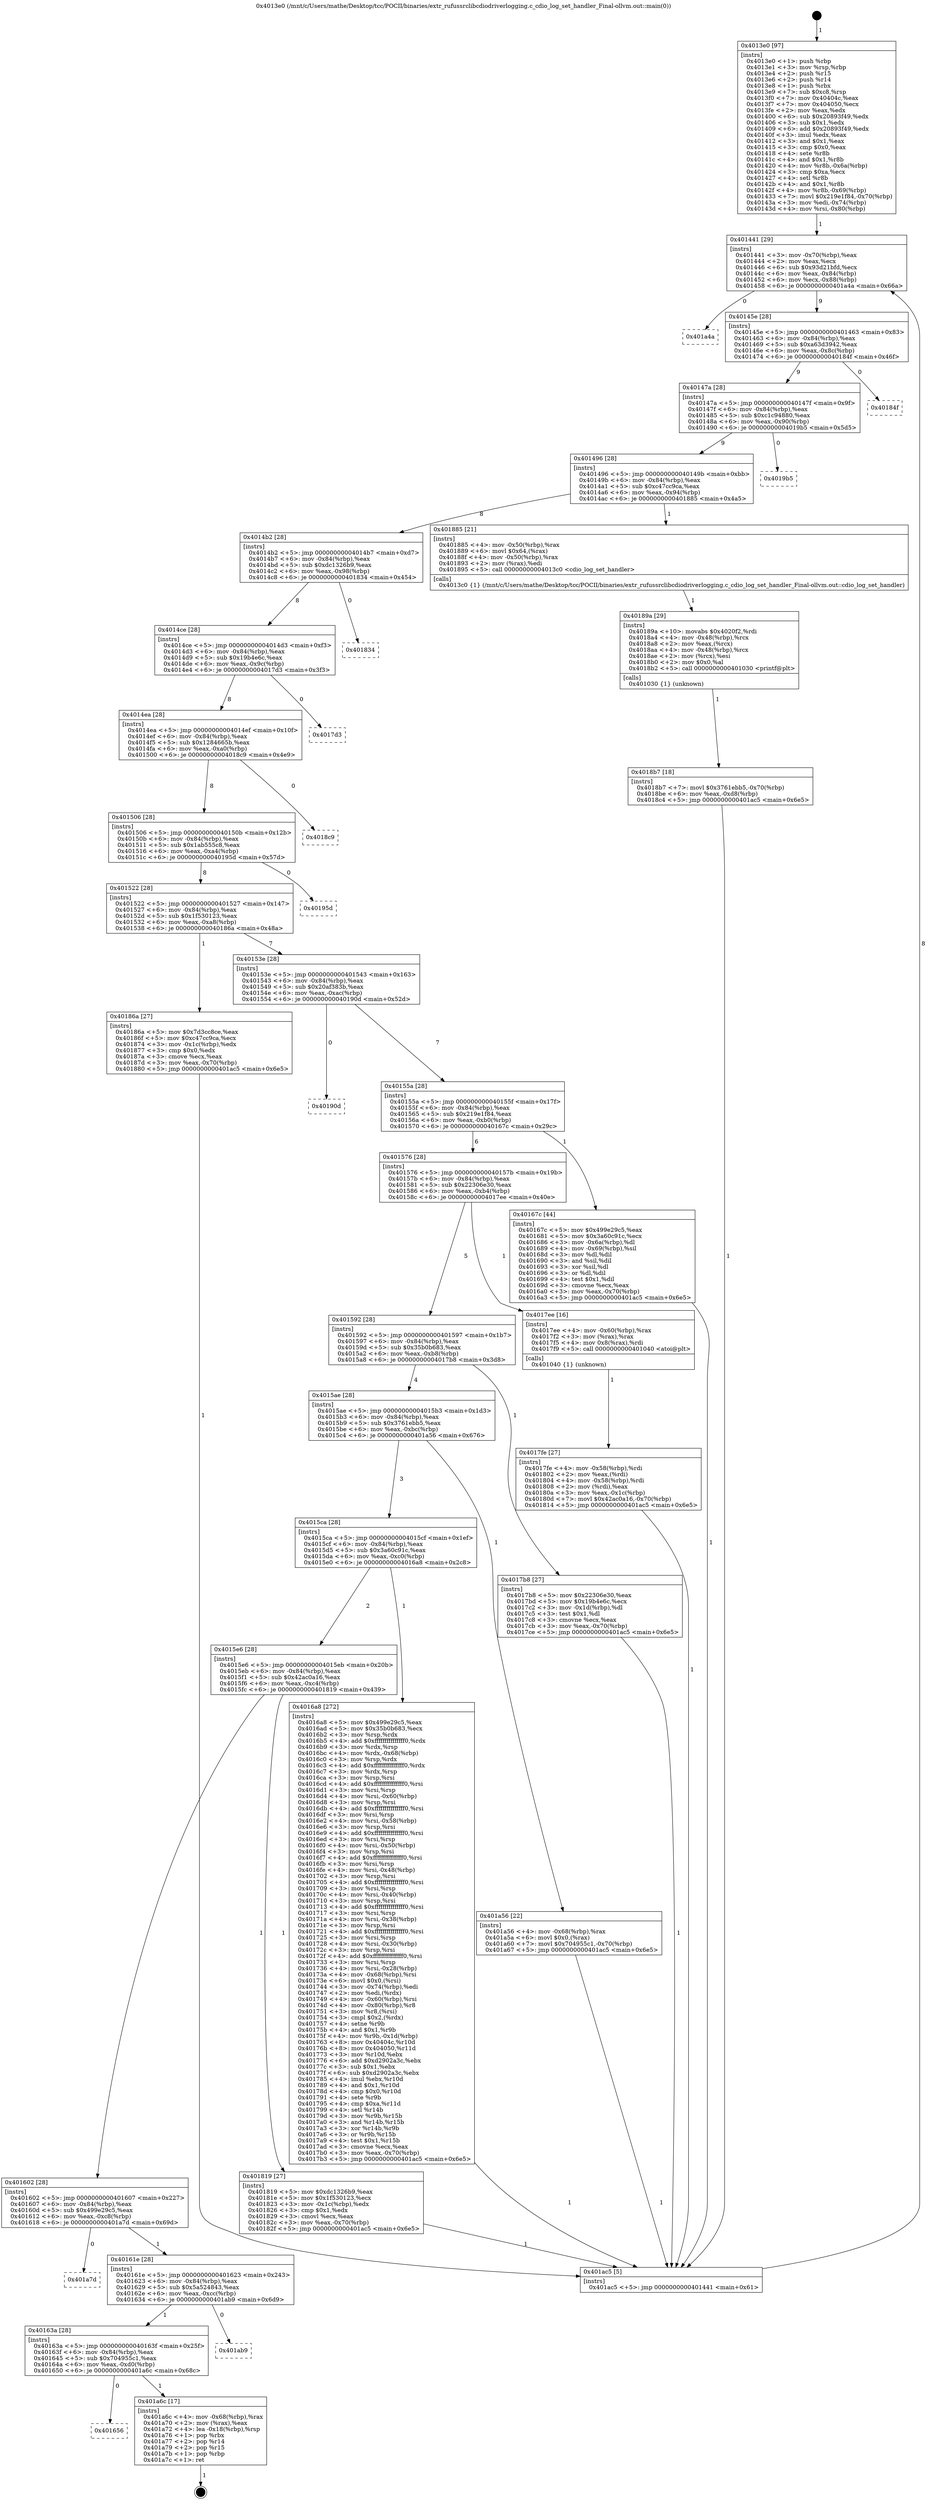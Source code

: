 digraph "0x4013e0" {
  label = "0x4013e0 (/mnt/c/Users/mathe/Desktop/tcc/POCII/binaries/extr_rufussrclibcdiodriverlogging.c_cdio_log_set_handler_Final-ollvm.out::main(0))"
  labelloc = "t"
  node[shape=record]

  Entry [label="",width=0.3,height=0.3,shape=circle,fillcolor=black,style=filled]
  "0x401441" [label="{
     0x401441 [29]\l
     | [instrs]\l
     &nbsp;&nbsp;0x401441 \<+3\>: mov -0x70(%rbp),%eax\l
     &nbsp;&nbsp;0x401444 \<+2\>: mov %eax,%ecx\l
     &nbsp;&nbsp;0x401446 \<+6\>: sub $0x93d21bfd,%ecx\l
     &nbsp;&nbsp;0x40144c \<+6\>: mov %eax,-0x84(%rbp)\l
     &nbsp;&nbsp;0x401452 \<+6\>: mov %ecx,-0x88(%rbp)\l
     &nbsp;&nbsp;0x401458 \<+6\>: je 0000000000401a4a \<main+0x66a\>\l
  }"]
  "0x401a4a" [label="{
     0x401a4a\l
  }", style=dashed]
  "0x40145e" [label="{
     0x40145e [28]\l
     | [instrs]\l
     &nbsp;&nbsp;0x40145e \<+5\>: jmp 0000000000401463 \<main+0x83\>\l
     &nbsp;&nbsp;0x401463 \<+6\>: mov -0x84(%rbp),%eax\l
     &nbsp;&nbsp;0x401469 \<+5\>: sub $0xa63d3942,%eax\l
     &nbsp;&nbsp;0x40146e \<+6\>: mov %eax,-0x8c(%rbp)\l
     &nbsp;&nbsp;0x401474 \<+6\>: je 000000000040184f \<main+0x46f\>\l
  }"]
  Exit [label="",width=0.3,height=0.3,shape=circle,fillcolor=black,style=filled,peripheries=2]
  "0x40184f" [label="{
     0x40184f\l
  }", style=dashed]
  "0x40147a" [label="{
     0x40147a [28]\l
     | [instrs]\l
     &nbsp;&nbsp;0x40147a \<+5\>: jmp 000000000040147f \<main+0x9f\>\l
     &nbsp;&nbsp;0x40147f \<+6\>: mov -0x84(%rbp),%eax\l
     &nbsp;&nbsp;0x401485 \<+5\>: sub $0xc1c94880,%eax\l
     &nbsp;&nbsp;0x40148a \<+6\>: mov %eax,-0x90(%rbp)\l
     &nbsp;&nbsp;0x401490 \<+6\>: je 00000000004019b5 \<main+0x5d5\>\l
  }"]
  "0x401656" [label="{
     0x401656\l
  }", style=dashed]
  "0x4019b5" [label="{
     0x4019b5\l
  }", style=dashed]
  "0x401496" [label="{
     0x401496 [28]\l
     | [instrs]\l
     &nbsp;&nbsp;0x401496 \<+5\>: jmp 000000000040149b \<main+0xbb\>\l
     &nbsp;&nbsp;0x40149b \<+6\>: mov -0x84(%rbp),%eax\l
     &nbsp;&nbsp;0x4014a1 \<+5\>: sub $0xc47cc9ca,%eax\l
     &nbsp;&nbsp;0x4014a6 \<+6\>: mov %eax,-0x94(%rbp)\l
     &nbsp;&nbsp;0x4014ac \<+6\>: je 0000000000401885 \<main+0x4a5\>\l
  }"]
  "0x401a6c" [label="{
     0x401a6c [17]\l
     | [instrs]\l
     &nbsp;&nbsp;0x401a6c \<+4\>: mov -0x68(%rbp),%rax\l
     &nbsp;&nbsp;0x401a70 \<+2\>: mov (%rax),%eax\l
     &nbsp;&nbsp;0x401a72 \<+4\>: lea -0x18(%rbp),%rsp\l
     &nbsp;&nbsp;0x401a76 \<+1\>: pop %rbx\l
     &nbsp;&nbsp;0x401a77 \<+2\>: pop %r14\l
     &nbsp;&nbsp;0x401a79 \<+2\>: pop %r15\l
     &nbsp;&nbsp;0x401a7b \<+1\>: pop %rbp\l
     &nbsp;&nbsp;0x401a7c \<+1\>: ret\l
  }"]
  "0x401885" [label="{
     0x401885 [21]\l
     | [instrs]\l
     &nbsp;&nbsp;0x401885 \<+4\>: mov -0x50(%rbp),%rax\l
     &nbsp;&nbsp;0x401889 \<+6\>: movl $0x64,(%rax)\l
     &nbsp;&nbsp;0x40188f \<+4\>: mov -0x50(%rbp),%rax\l
     &nbsp;&nbsp;0x401893 \<+2\>: mov (%rax),%edi\l
     &nbsp;&nbsp;0x401895 \<+5\>: call 00000000004013c0 \<cdio_log_set_handler\>\l
     | [calls]\l
     &nbsp;&nbsp;0x4013c0 \{1\} (/mnt/c/Users/mathe/Desktop/tcc/POCII/binaries/extr_rufussrclibcdiodriverlogging.c_cdio_log_set_handler_Final-ollvm.out::cdio_log_set_handler)\l
  }"]
  "0x4014b2" [label="{
     0x4014b2 [28]\l
     | [instrs]\l
     &nbsp;&nbsp;0x4014b2 \<+5\>: jmp 00000000004014b7 \<main+0xd7\>\l
     &nbsp;&nbsp;0x4014b7 \<+6\>: mov -0x84(%rbp),%eax\l
     &nbsp;&nbsp;0x4014bd \<+5\>: sub $0xdc1326b9,%eax\l
     &nbsp;&nbsp;0x4014c2 \<+6\>: mov %eax,-0x98(%rbp)\l
     &nbsp;&nbsp;0x4014c8 \<+6\>: je 0000000000401834 \<main+0x454\>\l
  }"]
  "0x40163a" [label="{
     0x40163a [28]\l
     | [instrs]\l
     &nbsp;&nbsp;0x40163a \<+5\>: jmp 000000000040163f \<main+0x25f\>\l
     &nbsp;&nbsp;0x40163f \<+6\>: mov -0x84(%rbp),%eax\l
     &nbsp;&nbsp;0x401645 \<+5\>: sub $0x704955c1,%eax\l
     &nbsp;&nbsp;0x40164a \<+6\>: mov %eax,-0xd0(%rbp)\l
     &nbsp;&nbsp;0x401650 \<+6\>: je 0000000000401a6c \<main+0x68c\>\l
  }"]
  "0x401834" [label="{
     0x401834\l
  }", style=dashed]
  "0x4014ce" [label="{
     0x4014ce [28]\l
     | [instrs]\l
     &nbsp;&nbsp;0x4014ce \<+5\>: jmp 00000000004014d3 \<main+0xf3\>\l
     &nbsp;&nbsp;0x4014d3 \<+6\>: mov -0x84(%rbp),%eax\l
     &nbsp;&nbsp;0x4014d9 \<+5\>: sub $0x19b4e6c,%eax\l
     &nbsp;&nbsp;0x4014de \<+6\>: mov %eax,-0x9c(%rbp)\l
     &nbsp;&nbsp;0x4014e4 \<+6\>: je 00000000004017d3 \<main+0x3f3\>\l
  }"]
  "0x401ab9" [label="{
     0x401ab9\l
  }", style=dashed]
  "0x4017d3" [label="{
     0x4017d3\l
  }", style=dashed]
  "0x4014ea" [label="{
     0x4014ea [28]\l
     | [instrs]\l
     &nbsp;&nbsp;0x4014ea \<+5\>: jmp 00000000004014ef \<main+0x10f\>\l
     &nbsp;&nbsp;0x4014ef \<+6\>: mov -0x84(%rbp),%eax\l
     &nbsp;&nbsp;0x4014f5 \<+5\>: sub $0x1284665b,%eax\l
     &nbsp;&nbsp;0x4014fa \<+6\>: mov %eax,-0xa0(%rbp)\l
     &nbsp;&nbsp;0x401500 \<+6\>: je 00000000004018c9 \<main+0x4e9\>\l
  }"]
  "0x40161e" [label="{
     0x40161e [28]\l
     | [instrs]\l
     &nbsp;&nbsp;0x40161e \<+5\>: jmp 0000000000401623 \<main+0x243\>\l
     &nbsp;&nbsp;0x401623 \<+6\>: mov -0x84(%rbp),%eax\l
     &nbsp;&nbsp;0x401629 \<+5\>: sub $0x5a524843,%eax\l
     &nbsp;&nbsp;0x40162e \<+6\>: mov %eax,-0xcc(%rbp)\l
     &nbsp;&nbsp;0x401634 \<+6\>: je 0000000000401ab9 \<main+0x6d9\>\l
  }"]
  "0x4018c9" [label="{
     0x4018c9\l
  }", style=dashed]
  "0x401506" [label="{
     0x401506 [28]\l
     | [instrs]\l
     &nbsp;&nbsp;0x401506 \<+5\>: jmp 000000000040150b \<main+0x12b\>\l
     &nbsp;&nbsp;0x40150b \<+6\>: mov -0x84(%rbp),%eax\l
     &nbsp;&nbsp;0x401511 \<+5\>: sub $0x1ab555c8,%eax\l
     &nbsp;&nbsp;0x401516 \<+6\>: mov %eax,-0xa4(%rbp)\l
     &nbsp;&nbsp;0x40151c \<+6\>: je 000000000040195d \<main+0x57d\>\l
  }"]
  "0x401a7d" [label="{
     0x401a7d\l
  }", style=dashed]
  "0x40195d" [label="{
     0x40195d\l
  }", style=dashed]
  "0x401522" [label="{
     0x401522 [28]\l
     | [instrs]\l
     &nbsp;&nbsp;0x401522 \<+5\>: jmp 0000000000401527 \<main+0x147\>\l
     &nbsp;&nbsp;0x401527 \<+6\>: mov -0x84(%rbp),%eax\l
     &nbsp;&nbsp;0x40152d \<+5\>: sub $0x1f530123,%eax\l
     &nbsp;&nbsp;0x401532 \<+6\>: mov %eax,-0xa8(%rbp)\l
     &nbsp;&nbsp;0x401538 \<+6\>: je 000000000040186a \<main+0x48a\>\l
  }"]
  "0x4018b7" [label="{
     0x4018b7 [18]\l
     | [instrs]\l
     &nbsp;&nbsp;0x4018b7 \<+7\>: movl $0x3761ebb5,-0x70(%rbp)\l
     &nbsp;&nbsp;0x4018be \<+6\>: mov %eax,-0xd8(%rbp)\l
     &nbsp;&nbsp;0x4018c4 \<+5\>: jmp 0000000000401ac5 \<main+0x6e5\>\l
  }"]
  "0x40186a" [label="{
     0x40186a [27]\l
     | [instrs]\l
     &nbsp;&nbsp;0x40186a \<+5\>: mov $0x7d3cc8ce,%eax\l
     &nbsp;&nbsp;0x40186f \<+5\>: mov $0xc47cc9ca,%ecx\l
     &nbsp;&nbsp;0x401874 \<+3\>: mov -0x1c(%rbp),%edx\l
     &nbsp;&nbsp;0x401877 \<+3\>: cmp $0x0,%edx\l
     &nbsp;&nbsp;0x40187a \<+3\>: cmove %ecx,%eax\l
     &nbsp;&nbsp;0x40187d \<+3\>: mov %eax,-0x70(%rbp)\l
     &nbsp;&nbsp;0x401880 \<+5\>: jmp 0000000000401ac5 \<main+0x6e5\>\l
  }"]
  "0x40153e" [label="{
     0x40153e [28]\l
     | [instrs]\l
     &nbsp;&nbsp;0x40153e \<+5\>: jmp 0000000000401543 \<main+0x163\>\l
     &nbsp;&nbsp;0x401543 \<+6\>: mov -0x84(%rbp),%eax\l
     &nbsp;&nbsp;0x401549 \<+5\>: sub $0x20af383b,%eax\l
     &nbsp;&nbsp;0x40154e \<+6\>: mov %eax,-0xac(%rbp)\l
     &nbsp;&nbsp;0x401554 \<+6\>: je 000000000040190d \<main+0x52d\>\l
  }"]
  "0x40189a" [label="{
     0x40189a [29]\l
     | [instrs]\l
     &nbsp;&nbsp;0x40189a \<+10\>: movabs $0x4020f2,%rdi\l
     &nbsp;&nbsp;0x4018a4 \<+4\>: mov -0x48(%rbp),%rcx\l
     &nbsp;&nbsp;0x4018a8 \<+2\>: mov %eax,(%rcx)\l
     &nbsp;&nbsp;0x4018aa \<+4\>: mov -0x48(%rbp),%rcx\l
     &nbsp;&nbsp;0x4018ae \<+2\>: mov (%rcx),%esi\l
     &nbsp;&nbsp;0x4018b0 \<+2\>: mov $0x0,%al\l
     &nbsp;&nbsp;0x4018b2 \<+5\>: call 0000000000401030 \<printf@plt\>\l
     | [calls]\l
     &nbsp;&nbsp;0x401030 \{1\} (unknown)\l
  }"]
  "0x40190d" [label="{
     0x40190d\l
  }", style=dashed]
  "0x40155a" [label="{
     0x40155a [28]\l
     | [instrs]\l
     &nbsp;&nbsp;0x40155a \<+5\>: jmp 000000000040155f \<main+0x17f\>\l
     &nbsp;&nbsp;0x40155f \<+6\>: mov -0x84(%rbp),%eax\l
     &nbsp;&nbsp;0x401565 \<+5\>: sub $0x219e1f84,%eax\l
     &nbsp;&nbsp;0x40156a \<+6\>: mov %eax,-0xb0(%rbp)\l
     &nbsp;&nbsp;0x401570 \<+6\>: je 000000000040167c \<main+0x29c\>\l
  }"]
  "0x401602" [label="{
     0x401602 [28]\l
     | [instrs]\l
     &nbsp;&nbsp;0x401602 \<+5\>: jmp 0000000000401607 \<main+0x227\>\l
     &nbsp;&nbsp;0x401607 \<+6\>: mov -0x84(%rbp),%eax\l
     &nbsp;&nbsp;0x40160d \<+5\>: sub $0x499e29c5,%eax\l
     &nbsp;&nbsp;0x401612 \<+6\>: mov %eax,-0xc8(%rbp)\l
     &nbsp;&nbsp;0x401618 \<+6\>: je 0000000000401a7d \<main+0x69d\>\l
  }"]
  "0x40167c" [label="{
     0x40167c [44]\l
     | [instrs]\l
     &nbsp;&nbsp;0x40167c \<+5\>: mov $0x499e29c5,%eax\l
     &nbsp;&nbsp;0x401681 \<+5\>: mov $0x3a60c91c,%ecx\l
     &nbsp;&nbsp;0x401686 \<+3\>: mov -0x6a(%rbp),%dl\l
     &nbsp;&nbsp;0x401689 \<+4\>: mov -0x69(%rbp),%sil\l
     &nbsp;&nbsp;0x40168d \<+3\>: mov %dl,%dil\l
     &nbsp;&nbsp;0x401690 \<+3\>: and %sil,%dil\l
     &nbsp;&nbsp;0x401693 \<+3\>: xor %sil,%dl\l
     &nbsp;&nbsp;0x401696 \<+3\>: or %dl,%dil\l
     &nbsp;&nbsp;0x401699 \<+4\>: test $0x1,%dil\l
     &nbsp;&nbsp;0x40169d \<+3\>: cmovne %ecx,%eax\l
     &nbsp;&nbsp;0x4016a0 \<+3\>: mov %eax,-0x70(%rbp)\l
     &nbsp;&nbsp;0x4016a3 \<+5\>: jmp 0000000000401ac5 \<main+0x6e5\>\l
  }"]
  "0x401576" [label="{
     0x401576 [28]\l
     | [instrs]\l
     &nbsp;&nbsp;0x401576 \<+5\>: jmp 000000000040157b \<main+0x19b\>\l
     &nbsp;&nbsp;0x40157b \<+6\>: mov -0x84(%rbp),%eax\l
     &nbsp;&nbsp;0x401581 \<+5\>: sub $0x22306e30,%eax\l
     &nbsp;&nbsp;0x401586 \<+6\>: mov %eax,-0xb4(%rbp)\l
     &nbsp;&nbsp;0x40158c \<+6\>: je 00000000004017ee \<main+0x40e\>\l
  }"]
  "0x401ac5" [label="{
     0x401ac5 [5]\l
     | [instrs]\l
     &nbsp;&nbsp;0x401ac5 \<+5\>: jmp 0000000000401441 \<main+0x61\>\l
  }"]
  "0x4013e0" [label="{
     0x4013e0 [97]\l
     | [instrs]\l
     &nbsp;&nbsp;0x4013e0 \<+1\>: push %rbp\l
     &nbsp;&nbsp;0x4013e1 \<+3\>: mov %rsp,%rbp\l
     &nbsp;&nbsp;0x4013e4 \<+2\>: push %r15\l
     &nbsp;&nbsp;0x4013e6 \<+2\>: push %r14\l
     &nbsp;&nbsp;0x4013e8 \<+1\>: push %rbx\l
     &nbsp;&nbsp;0x4013e9 \<+7\>: sub $0xc8,%rsp\l
     &nbsp;&nbsp;0x4013f0 \<+7\>: mov 0x40404c,%eax\l
     &nbsp;&nbsp;0x4013f7 \<+7\>: mov 0x404050,%ecx\l
     &nbsp;&nbsp;0x4013fe \<+2\>: mov %eax,%edx\l
     &nbsp;&nbsp;0x401400 \<+6\>: sub $0x20893f49,%edx\l
     &nbsp;&nbsp;0x401406 \<+3\>: sub $0x1,%edx\l
     &nbsp;&nbsp;0x401409 \<+6\>: add $0x20893f49,%edx\l
     &nbsp;&nbsp;0x40140f \<+3\>: imul %edx,%eax\l
     &nbsp;&nbsp;0x401412 \<+3\>: and $0x1,%eax\l
     &nbsp;&nbsp;0x401415 \<+3\>: cmp $0x0,%eax\l
     &nbsp;&nbsp;0x401418 \<+4\>: sete %r8b\l
     &nbsp;&nbsp;0x40141c \<+4\>: and $0x1,%r8b\l
     &nbsp;&nbsp;0x401420 \<+4\>: mov %r8b,-0x6a(%rbp)\l
     &nbsp;&nbsp;0x401424 \<+3\>: cmp $0xa,%ecx\l
     &nbsp;&nbsp;0x401427 \<+4\>: setl %r8b\l
     &nbsp;&nbsp;0x40142b \<+4\>: and $0x1,%r8b\l
     &nbsp;&nbsp;0x40142f \<+4\>: mov %r8b,-0x69(%rbp)\l
     &nbsp;&nbsp;0x401433 \<+7\>: movl $0x219e1f84,-0x70(%rbp)\l
     &nbsp;&nbsp;0x40143a \<+3\>: mov %edi,-0x74(%rbp)\l
     &nbsp;&nbsp;0x40143d \<+4\>: mov %rsi,-0x80(%rbp)\l
  }"]
  "0x401819" [label="{
     0x401819 [27]\l
     | [instrs]\l
     &nbsp;&nbsp;0x401819 \<+5\>: mov $0xdc1326b9,%eax\l
     &nbsp;&nbsp;0x40181e \<+5\>: mov $0x1f530123,%ecx\l
     &nbsp;&nbsp;0x401823 \<+3\>: mov -0x1c(%rbp),%edx\l
     &nbsp;&nbsp;0x401826 \<+3\>: cmp $0x1,%edx\l
     &nbsp;&nbsp;0x401829 \<+3\>: cmovl %ecx,%eax\l
     &nbsp;&nbsp;0x40182c \<+3\>: mov %eax,-0x70(%rbp)\l
     &nbsp;&nbsp;0x40182f \<+5\>: jmp 0000000000401ac5 \<main+0x6e5\>\l
  }"]
  "0x4017ee" [label="{
     0x4017ee [16]\l
     | [instrs]\l
     &nbsp;&nbsp;0x4017ee \<+4\>: mov -0x60(%rbp),%rax\l
     &nbsp;&nbsp;0x4017f2 \<+3\>: mov (%rax),%rax\l
     &nbsp;&nbsp;0x4017f5 \<+4\>: mov 0x8(%rax),%rdi\l
     &nbsp;&nbsp;0x4017f9 \<+5\>: call 0000000000401040 \<atoi@plt\>\l
     | [calls]\l
     &nbsp;&nbsp;0x401040 \{1\} (unknown)\l
  }"]
  "0x401592" [label="{
     0x401592 [28]\l
     | [instrs]\l
     &nbsp;&nbsp;0x401592 \<+5\>: jmp 0000000000401597 \<main+0x1b7\>\l
     &nbsp;&nbsp;0x401597 \<+6\>: mov -0x84(%rbp),%eax\l
     &nbsp;&nbsp;0x40159d \<+5\>: sub $0x35b0b683,%eax\l
     &nbsp;&nbsp;0x4015a2 \<+6\>: mov %eax,-0xb8(%rbp)\l
     &nbsp;&nbsp;0x4015a8 \<+6\>: je 00000000004017b8 \<main+0x3d8\>\l
  }"]
  "0x4017fe" [label="{
     0x4017fe [27]\l
     | [instrs]\l
     &nbsp;&nbsp;0x4017fe \<+4\>: mov -0x58(%rbp),%rdi\l
     &nbsp;&nbsp;0x401802 \<+2\>: mov %eax,(%rdi)\l
     &nbsp;&nbsp;0x401804 \<+4\>: mov -0x58(%rbp),%rdi\l
     &nbsp;&nbsp;0x401808 \<+2\>: mov (%rdi),%eax\l
     &nbsp;&nbsp;0x40180a \<+3\>: mov %eax,-0x1c(%rbp)\l
     &nbsp;&nbsp;0x40180d \<+7\>: movl $0x42ac0a16,-0x70(%rbp)\l
     &nbsp;&nbsp;0x401814 \<+5\>: jmp 0000000000401ac5 \<main+0x6e5\>\l
  }"]
  "0x4017b8" [label="{
     0x4017b8 [27]\l
     | [instrs]\l
     &nbsp;&nbsp;0x4017b8 \<+5\>: mov $0x22306e30,%eax\l
     &nbsp;&nbsp;0x4017bd \<+5\>: mov $0x19b4e6c,%ecx\l
     &nbsp;&nbsp;0x4017c2 \<+3\>: mov -0x1d(%rbp),%dl\l
     &nbsp;&nbsp;0x4017c5 \<+3\>: test $0x1,%dl\l
     &nbsp;&nbsp;0x4017c8 \<+3\>: cmovne %ecx,%eax\l
     &nbsp;&nbsp;0x4017cb \<+3\>: mov %eax,-0x70(%rbp)\l
     &nbsp;&nbsp;0x4017ce \<+5\>: jmp 0000000000401ac5 \<main+0x6e5\>\l
  }"]
  "0x4015ae" [label="{
     0x4015ae [28]\l
     | [instrs]\l
     &nbsp;&nbsp;0x4015ae \<+5\>: jmp 00000000004015b3 \<main+0x1d3\>\l
     &nbsp;&nbsp;0x4015b3 \<+6\>: mov -0x84(%rbp),%eax\l
     &nbsp;&nbsp;0x4015b9 \<+5\>: sub $0x3761ebb5,%eax\l
     &nbsp;&nbsp;0x4015be \<+6\>: mov %eax,-0xbc(%rbp)\l
     &nbsp;&nbsp;0x4015c4 \<+6\>: je 0000000000401a56 \<main+0x676\>\l
  }"]
  "0x4015e6" [label="{
     0x4015e6 [28]\l
     | [instrs]\l
     &nbsp;&nbsp;0x4015e6 \<+5\>: jmp 00000000004015eb \<main+0x20b\>\l
     &nbsp;&nbsp;0x4015eb \<+6\>: mov -0x84(%rbp),%eax\l
     &nbsp;&nbsp;0x4015f1 \<+5\>: sub $0x42ac0a16,%eax\l
     &nbsp;&nbsp;0x4015f6 \<+6\>: mov %eax,-0xc4(%rbp)\l
     &nbsp;&nbsp;0x4015fc \<+6\>: je 0000000000401819 \<main+0x439\>\l
  }"]
  "0x401a56" [label="{
     0x401a56 [22]\l
     | [instrs]\l
     &nbsp;&nbsp;0x401a56 \<+4\>: mov -0x68(%rbp),%rax\l
     &nbsp;&nbsp;0x401a5a \<+6\>: movl $0x0,(%rax)\l
     &nbsp;&nbsp;0x401a60 \<+7\>: movl $0x704955c1,-0x70(%rbp)\l
     &nbsp;&nbsp;0x401a67 \<+5\>: jmp 0000000000401ac5 \<main+0x6e5\>\l
  }"]
  "0x4015ca" [label="{
     0x4015ca [28]\l
     | [instrs]\l
     &nbsp;&nbsp;0x4015ca \<+5\>: jmp 00000000004015cf \<main+0x1ef\>\l
     &nbsp;&nbsp;0x4015cf \<+6\>: mov -0x84(%rbp),%eax\l
     &nbsp;&nbsp;0x4015d5 \<+5\>: sub $0x3a60c91c,%eax\l
     &nbsp;&nbsp;0x4015da \<+6\>: mov %eax,-0xc0(%rbp)\l
     &nbsp;&nbsp;0x4015e0 \<+6\>: je 00000000004016a8 \<main+0x2c8\>\l
  }"]
  "0x4016a8" [label="{
     0x4016a8 [272]\l
     | [instrs]\l
     &nbsp;&nbsp;0x4016a8 \<+5\>: mov $0x499e29c5,%eax\l
     &nbsp;&nbsp;0x4016ad \<+5\>: mov $0x35b0b683,%ecx\l
     &nbsp;&nbsp;0x4016b2 \<+3\>: mov %rsp,%rdx\l
     &nbsp;&nbsp;0x4016b5 \<+4\>: add $0xfffffffffffffff0,%rdx\l
     &nbsp;&nbsp;0x4016b9 \<+3\>: mov %rdx,%rsp\l
     &nbsp;&nbsp;0x4016bc \<+4\>: mov %rdx,-0x68(%rbp)\l
     &nbsp;&nbsp;0x4016c0 \<+3\>: mov %rsp,%rdx\l
     &nbsp;&nbsp;0x4016c3 \<+4\>: add $0xfffffffffffffff0,%rdx\l
     &nbsp;&nbsp;0x4016c7 \<+3\>: mov %rdx,%rsp\l
     &nbsp;&nbsp;0x4016ca \<+3\>: mov %rsp,%rsi\l
     &nbsp;&nbsp;0x4016cd \<+4\>: add $0xfffffffffffffff0,%rsi\l
     &nbsp;&nbsp;0x4016d1 \<+3\>: mov %rsi,%rsp\l
     &nbsp;&nbsp;0x4016d4 \<+4\>: mov %rsi,-0x60(%rbp)\l
     &nbsp;&nbsp;0x4016d8 \<+3\>: mov %rsp,%rsi\l
     &nbsp;&nbsp;0x4016db \<+4\>: add $0xfffffffffffffff0,%rsi\l
     &nbsp;&nbsp;0x4016df \<+3\>: mov %rsi,%rsp\l
     &nbsp;&nbsp;0x4016e2 \<+4\>: mov %rsi,-0x58(%rbp)\l
     &nbsp;&nbsp;0x4016e6 \<+3\>: mov %rsp,%rsi\l
     &nbsp;&nbsp;0x4016e9 \<+4\>: add $0xfffffffffffffff0,%rsi\l
     &nbsp;&nbsp;0x4016ed \<+3\>: mov %rsi,%rsp\l
     &nbsp;&nbsp;0x4016f0 \<+4\>: mov %rsi,-0x50(%rbp)\l
     &nbsp;&nbsp;0x4016f4 \<+3\>: mov %rsp,%rsi\l
     &nbsp;&nbsp;0x4016f7 \<+4\>: add $0xfffffffffffffff0,%rsi\l
     &nbsp;&nbsp;0x4016fb \<+3\>: mov %rsi,%rsp\l
     &nbsp;&nbsp;0x4016fe \<+4\>: mov %rsi,-0x48(%rbp)\l
     &nbsp;&nbsp;0x401702 \<+3\>: mov %rsp,%rsi\l
     &nbsp;&nbsp;0x401705 \<+4\>: add $0xfffffffffffffff0,%rsi\l
     &nbsp;&nbsp;0x401709 \<+3\>: mov %rsi,%rsp\l
     &nbsp;&nbsp;0x40170c \<+4\>: mov %rsi,-0x40(%rbp)\l
     &nbsp;&nbsp;0x401710 \<+3\>: mov %rsp,%rsi\l
     &nbsp;&nbsp;0x401713 \<+4\>: add $0xfffffffffffffff0,%rsi\l
     &nbsp;&nbsp;0x401717 \<+3\>: mov %rsi,%rsp\l
     &nbsp;&nbsp;0x40171a \<+4\>: mov %rsi,-0x38(%rbp)\l
     &nbsp;&nbsp;0x40171e \<+3\>: mov %rsp,%rsi\l
     &nbsp;&nbsp;0x401721 \<+4\>: add $0xfffffffffffffff0,%rsi\l
     &nbsp;&nbsp;0x401725 \<+3\>: mov %rsi,%rsp\l
     &nbsp;&nbsp;0x401728 \<+4\>: mov %rsi,-0x30(%rbp)\l
     &nbsp;&nbsp;0x40172c \<+3\>: mov %rsp,%rsi\l
     &nbsp;&nbsp;0x40172f \<+4\>: add $0xfffffffffffffff0,%rsi\l
     &nbsp;&nbsp;0x401733 \<+3\>: mov %rsi,%rsp\l
     &nbsp;&nbsp;0x401736 \<+4\>: mov %rsi,-0x28(%rbp)\l
     &nbsp;&nbsp;0x40173a \<+4\>: mov -0x68(%rbp),%rsi\l
     &nbsp;&nbsp;0x40173e \<+6\>: movl $0x0,(%rsi)\l
     &nbsp;&nbsp;0x401744 \<+3\>: mov -0x74(%rbp),%edi\l
     &nbsp;&nbsp;0x401747 \<+2\>: mov %edi,(%rdx)\l
     &nbsp;&nbsp;0x401749 \<+4\>: mov -0x60(%rbp),%rsi\l
     &nbsp;&nbsp;0x40174d \<+4\>: mov -0x80(%rbp),%r8\l
     &nbsp;&nbsp;0x401751 \<+3\>: mov %r8,(%rsi)\l
     &nbsp;&nbsp;0x401754 \<+3\>: cmpl $0x2,(%rdx)\l
     &nbsp;&nbsp;0x401757 \<+4\>: setne %r9b\l
     &nbsp;&nbsp;0x40175b \<+4\>: and $0x1,%r9b\l
     &nbsp;&nbsp;0x40175f \<+4\>: mov %r9b,-0x1d(%rbp)\l
     &nbsp;&nbsp;0x401763 \<+8\>: mov 0x40404c,%r10d\l
     &nbsp;&nbsp;0x40176b \<+8\>: mov 0x404050,%r11d\l
     &nbsp;&nbsp;0x401773 \<+3\>: mov %r10d,%ebx\l
     &nbsp;&nbsp;0x401776 \<+6\>: add $0xd2902a3c,%ebx\l
     &nbsp;&nbsp;0x40177c \<+3\>: sub $0x1,%ebx\l
     &nbsp;&nbsp;0x40177f \<+6\>: sub $0xd2902a3c,%ebx\l
     &nbsp;&nbsp;0x401785 \<+4\>: imul %ebx,%r10d\l
     &nbsp;&nbsp;0x401789 \<+4\>: and $0x1,%r10d\l
     &nbsp;&nbsp;0x40178d \<+4\>: cmp $0x0,%r10d\l
     &nbsp;&nbsp;0x401791 \<+4\>: sete %r9b\l
     &nbsp;&nbsp;0x401795 \<+4\>: cmp $0xa,%r11d\l
     &nbsp;&nbsp;0x401799 \<+4\>: setl %r14b\l
     &nbsp;&nbsp;0x40179d \<+3\>: mov %r9b,%r15b\l
     &nbsp;&nbsp;0x4017a0 \<+3\>: and %r14b,%r15b\l
     &nbsp;&nbsp;0x4017a3 \<+3\>: xor %r14b,%r9b\l
     &nbsp;&nbsp;0x4017a6 \<+3\>: or %r9b,%r15b\l
     &nbsp;&nbsp;0x4017a9 \<+4\>: test $0x1,%r15b\l
     &nbsp;&nbsp;0x4017ad \<+3\>: cmovne %ecx,%eax\l
     &nbsp;&nbsp;0x4017b0 \<+3\>: mov %eax,-0x70(%rbp)\l
     &nbsp;&nbsp;0x4017b3 \<+5\>: jmp 0000000000401ac5 \<main+0x6e5\>\l
  }"]
  Entry -> "0x4013e0" [label=" 1"]
  "0x401441" -> "0x401a4a" [label=" 0"]
  "0x401441" -> "0x40145e" [label=" 9"]
  "0x401a6c" -> Exit [label=" 1"]
  "0x40145e" -> "0x40184f" [label=" 0"]
  "0x40145e" -> "0x40147a" [label=" 9"]
  "0x40163a" -> "0x401656" [label=" 0"]
  "0x40147a" -> "0x4019b5" [label=" 0"]
  "0x40147a" -> "0x401496" [label=" 9"]
  "0x40163a" -> "0x401a6c" [label=" 1"]
  "0x401496" -> "0x401885" [label=" 1"]
  "0x401496" -> "0x4014b2" [label=" 8"]
  "0x40161e" -> "0x40163a" [label=" 1"]
  "0x4014b2" -> "0x401834" [label=" 0"]
  "0x4014b2" -> "0x4014ce" [label=" 8"]
  "0x40161e" -> "0x401ab9" [label=" 0"]
  "0x4014ce" -> "0x4017d3" [label=" 0"]
  "0x4014ce" -> "0x4014ea" [label=" 8"]
  "0x401602" -> "0x40161e" [label=" 1"]
  "0x4014ea" -> "0x4018c9" [label=" 0"]
  "0x4014ea" -> "0x401506" [label=" 8"]
  "0x401602" -> "0x401a7d" [label=" 0"]
  "0x401506" -> "0x40195d" [label=" 0"]
  "0x401506" -> "0x401522" [label=" 8"]
  "0x401a56" -> "0x401ac5" [label=" 1"]
  "0x401522" -> "0x40186a" [label=" 1"]
  "0x401522" -> "0x40153e" [label=" 7"]
  "0x4018b7" -> "0x401ac5" [label=" 1"]
  "0x40153e" -> "0x40190d" [label=" 0"]
  "0x40153e" -> "0x40155a" [label=" 7"]
  "0x40189a" -> "0x4018b7" [label=" 1"]
  "0x40155a" -> "0x40167c" [label=" 1"]
  "0x40155a" -> "0x401576" [label=" 6"]
  "0x40167c" -> "0x401ac5" [label=" 1"]
  "0x4013e0" -> "0x401441" [label=" 1"]
  "0x401ac5" -> "0x401441" [label=" 8"]
  "0x401885" -> "0x40189a" [label=" 1"]
  "0x401576" -> "0x4017ee" [label=" 1"]
  "0x401576" -> "0x401592" [label=" 5"]
  "0x40186a" -> "0x401ac5" [label=" 1"]
  "0x401592" -> "0x4017b8" [label=" 1"]
  "0x401592" -> "0x4015ae" [label=" 4"]
  "0x4015e6" -> "0x401602" [label=" 1"]
  "0x4015ae" -> "0x401a56" [label=" 1"]
  "0x4015ae" -> "0x4015ca" [label=" 3"]
  "0x401819" -> "0x401ac5" [label=" 1"]
  "0x4015ca" -> "0x4016a8" [label=" 1"]
  "0x4015ca" -> "0x4015e6" [label=" 2"]
  "0x4015e6" -> "0x401819" [label=" 1"]
  "0x4016a8" -> "0x401ac5" [label=" 1"]
  "0x4017b8" -> "0x401ac5" [label=" 1"]
  "0x4017ee" -> "0x4017fe" [label=" 1"]
  "0x4017fe" -> "0x401ac5" [label=" 1"]
}
